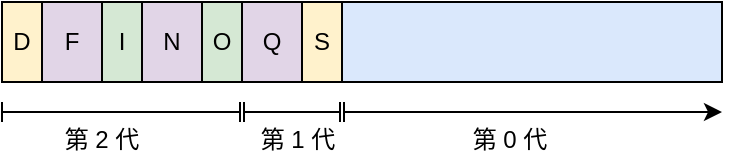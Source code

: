 <mxfile version="13.9.9" type="device"><diagram id="MdW5znwwsVFWy2X1LMuZ" name="第 1 页"><mxGraphModel dx="632" dy="555" grid="1" gridSize="10" guides="1" tooltips="1" connect="1" arrows="1" fold="1" page="1" pageScale="1" pageWidth="827" pageHeight="1169" math="0" shadow="0"><root><mxCell id="0"/><mxCell id="1" parent="0"/><mxCell id="P5lW9tbwBjJaJNHwM_pW-1" value="" style="rounded=0;whiteSpace=wrap;html=1;fillColor=#dae8fc;" parent="1" vertex="1"><mxGeometry x="190" y="240" width="360" height="40" as="geometry"/></mxCell><mxCell id="P5lW9tbwBjJaJNHwM_pW-7" value="D" style="rounded=0;whiteSpace=wrap;html=1;fillColor=#fff2cc;" parent="1" vertex="1"><mxGeometry x="190" y="240" width="20" height="40" as="geometry"/></mxCell><mxCell id="DdzqEhO3DBl7wpTAK5M_-14" value="" style="group" parent="1" vertex="1" connectable="0"><mxGeometry x="361" y="290" width="189" height="10" as="geometry"/></mxCell><mxCell id="DdzqEhO3DBl7wpTAK5M_-12" value="" style="endArrow=none;html=1;" parent="DdzqEhO3DBl7wpTAK5M_-14" edge="1"><mxGeometry width="50" height="50" relative="1" as="geometry"><mxPoint y="10" as="sourcePoint"/><mxPoint as="targetPoint"/></mxGeometry></mxCell><mxCell id="DdzqEhO3DBl7wpTAK5M_-13" value="" style="endArrow=classic;html=1;" parent="DdzqEhO3DBl7wpTAK5M_-14" edge="1"><mxGeometry width="50" height="50" relative="1" as="geometry"><mxPoint y="5" as="sourcePoint"/><mxPoint x="189" y="5" as="targetPoint"/></mxGeometry></mxCell><mxCell id="DdzqEhO3DBl7wpTAK5M_-17" value="第 0 代" style="text;html=1;strokeColor=none;fillColor=none;align=center;verticalAlign=middle;whiteSpace=wrap;rounded=0;" parent="1" vertex="1"><mxGeometry x="414" y="300" width="60" height="18" as="geometry"/></mxCell><mxCell id="GTc1iP37h7RspiPqKEMF-3" value="" style="endArrow=none;html=1;" parent="1" edge="1"><mxGeometry width="50" height="50" relative="1" as="geometry"><mxPoint x="190" y="295" as="sourcePoint"/><mxPoint x="309" y="295" as="targetPoint"/></mxGeometry></mxCell><mxCell id="GTc1iP37h7RspiPqKEMF-5" value="" style="endArrow=none;html=1;" parent="1" edge="1"><mxGeometry x="190" y="290" width="50" height="50" as="geometry"><mxPoint x="190" y="300" as="sourcePoint"/><mxPoint x="190" y="290" as="targetPoint"/></mxGeometry></mxCell><mxCell id="GTc1iP37h7RspiPqKEMF-7" value="" style="endArrow=none;html=1;" parent="1" edge="1"><mxGeometry x="359" y="290" width="50" height="50" as="geometry"><mxPoint x="359" y="300" as="sourcePoint"/><mxPoint x="359" y="290" as="targetPoint"/><Array as="points"><mxPoint x="359" y="300"/></Array></mxGeometry></mxCell><mxCell id="GTc1iP37h7RspiPqKEMF-8" value="第 1 代" style="text;html=1;strokeColor=none;fillColor=none;align=center;verticalAlign=middle;whiteSpace=wrap;rounded=0;" parent="1" vertex="1"><mxGeometry x="308" y="300" width="60" height="18" as="geometry"/></mxCell><mxCell id="u_MZQX1WH3rDbIxR3TpT-1" value="F" style="rounded=0;whiteSpace=wrap;html=1;fillColor=#e1d5e7;" parent="1" vertex="1"><mxGeometry x="210" y="240" width="30" height="40" as="geometry"/></mxCell><mxCell id="u_MZQX1WH3rDbIxR3TpT-4" value="I" style="rounded=0;whiteSpace=wrap;html=1;fillColor=#d5e8d4;" parent="1" vertex="1"><mxGeometry x="240" y="240" width="20" height="40" as="geometry"/></mxCell><mxCell id="PQmGlPg1dWDe5WEgqTiU-3" value="N" style="rounded=0;whiteSpace=wrap;html=1;fillColor=#e1d5e7;" parent="1" vertex="1"><mxGeometry x="260" y="240" width="30" height="40" as="geometry"/></mxCell><mxCell id="PQmGlPg1dWDe5WEgqTiU-5" value="O" style="rounded=0;whiteSpace=wrap;html=1;fillColor=#d5e8d4;" parent="1" vertex="1"><mxGeometry x="290" y="240" width="20" height="40" as="geometry"/></mxCell><mxCell id="fKzAmekgxfjQcDYmkk29-2" value="Q" style="rounded=0;whiteSpace=wrap;html=1;fillColor=#e1d5e7;" parent="1" vertex="1"><mxGeometry x="310" y="240" width="30" height="40" as="geometry"/></mxCell><mxCell id="fKzAmekgxfjQcDYmkk29-5" value="S" style="rounded=0;whiteSpace=wrap;html=1;fillColor=#fff2cc;" parent="1" vertex="1"><mxGeometry x="340" y="240" width="20" height="40" as="geometry"/></mxCell><mxCell id="PVk7NgKVovsd0B8cLI_j-1" value="" style="endArrow=none;html=1;" edge="1" parent="1"><mxGeometry x="309" y="290" width="50" height="50" as="geometry"><mxPoint x="309.0" y="300" as="sourcePoint"/><mxPoint x="309.0" y="290" as="targetPoint"/><Array as="points"><mxPoint x="309" y="300"/></Array></mxGeometry></mxCell><mxCell id="PVk7NgKVovsd0B8cLI_j-2" value="" style="endArrow=none;html=1;" edge="1" parent="1"><mxGeometry x="311" y="290" width="50" height="50" as="geometry"><mxPoint x="311.0" y="300" as="sourcePoint"/><mxPoint x="311.0" y="290" as="targetPoint"/><Array as="points"><mxPoint x="311" y="300"/></Array></mxGeometry></mxCell><mxCell id="PVk7NgKVovsd0B8cLI_j-3" value="" style="endArrow=none;html=1;" edge="1" parent="1"><mxGeometry width="50" height="50" relative="1" as="geometry"><mxPoint x="311" y="295" as="sourcePoint"/><mxPoint x="359" y="295" as="targetPoint"/></mxGeometry></mxCell><mxCell id="PVk7NgKVovsd0B8cLI_j-4" value="第 2 代" style="text;html=1;strokeColor=none;fillColor=none;align=center;verticalAlign=middle;whiteSpace=wrap;rounded=0;" vertex="1" parent="1"><mxGeometry x="210" y="300" width="60" height="18" as="geometry"/></mxCell></root></mxGraphModel></diagram></mxfile>